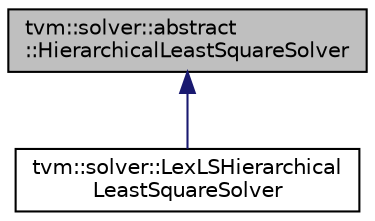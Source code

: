 digraph "tvm::solver::abstract::HierarchicalLeastSquareSolver"
{
 // LATEX_PDF_SIZE
  edge [fontname="Helvetica",fontsize="10",labelfontname="Helvetica",labelfontsize="10"];
  node [fontname="Helvetica",fontsize="10",shape=record];
  Node1 [label="tvm::solver::abstract\l::HierarchicalLeastSquareSolver",height=0.2,width=0.4,color="black", fillcolor="grey75", style="filled", fontcolor="black",tooltip=" "];
  Node1 -> Node2 [dir="back",color="midnightblue",fontsize="10",style="solid",fontname="Helvetica"];
  Node2 [label="tvm::solver::LexLSHierarchical\lLeastSquareSolver",height=0.2,width=0.4,color="black", fillcolor="white", style="filled",URL="$classtvm_1_1solver_1_1LexLSHierarchicalLeastSquareSolver.html",tooltip=" "];
}
